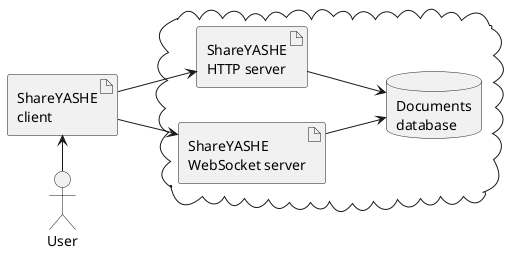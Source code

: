 @startuml ShareYASHE - Deployment structure
left to right direction

actor "User" as user

cloud {
    artifact "ShareYASHE\nHTTP server" as httpServer {
    }
    artifact "ShareYASHE\nWebSocket server" as wsServer {
    }
    database "Documents\ndatabase" as db {
    }
}

artifact "ShareYASHE\nclient" as client {
}

user -left-> client

client -down-> httpServer
client -down-> wsServer

httpServer -down-> db
wsServer -down-> db

@enduml